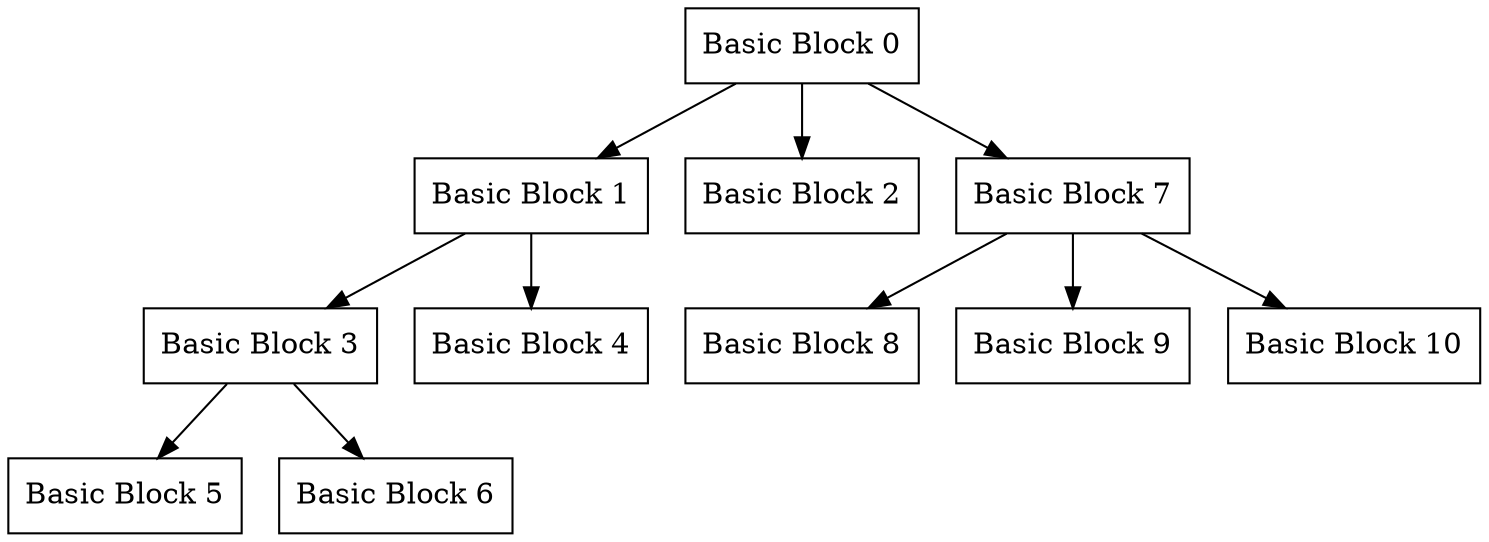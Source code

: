 digraph foo {

"Basic Block 0" [shape=box];
"Basic Block 1" [shape=box];
"Basic Block 2" [shape=box];
"Basic Block 3" [shape=box];
"Basic Block 4" [shape=box];
"Basic Block 5" [shape=box];
"Basic Block 6" [shape=box];
"Basic Block 7" [shape=box];
"Basic Block 8" [shape=box];
"Basic Block 9" [shape=box];
"Basic Block 10" [shape=box];

"Basic Block 0" -> "Basic Block 1";
"Basic Block 0" -> "Basic Block 2";
"Basic Block 0" -> "Basic Block 7";
"Basic Block 1" -> "Basic Block 3";
"Basic Block 1" -> "Basic Block 4";
"Basic Block 3" -> "Basic Block 5";
"Basic Block 3" -> "Basic Block 6";
"Basic Block 7" -> "Basic Block 8";
"Basic Block 7" -> "Basic Block 9";
"Basic Block 7" -> "Basic Block 10";

}